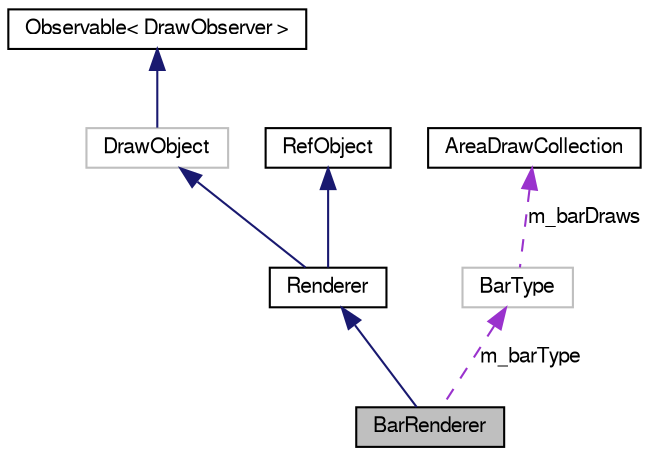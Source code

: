 digraph G
{
  bgcolor="transparent";
  edge [fontname="FreeSans",fontsize="10",labelfontname="FreeSans",labelfontsize="10"];
  node [fontname="FreeSans",fontsize="10",shape=record];
  Node1 [label="BarRenderer",height=0.2,width=0.4,color="black", fillcolor="grey75", style="filled" fontcolor="black"];
  Node2 -> Node1 [dir=back,color="midnightblue",fontsize="10",style="solid",fontname="FreeSans"];
  Node2 [label="Renderer",height=0.2,width=0.4,color="black",URL="$classRenderer.html"];
  Node3 -> Node2 [dir=back,color="midnightblue",fontsize="10",style="solid",fontname="FreeSans"];
  Node3 [label="DrawObject",height=0.2,width=0.4,color="grey75"];
  Node4 -> Node3 [dir=back,color="midnightblue",fontsize="10",style="solid",fontname="FreeSans"];
  Node4 [label="Observable\< DrawObserver \>",height=0.2,width=0.4,color="black",URL="$classObservable.html"];
  Node5 -> Node2 [dir=back,color="midnightblue",fontsize="10",style="solid",fontname="FreeSans"];
  Node5 [label="RefObject",height=0.2,width=0.4,color="black",URL="$classRefObject.html"];
  Node6 -> Node1 [dir=back,color="darkorchid3",fontsize="10",style="dashed",label="m_barType",fontname="FreeSans"];
  Node6 [label="BarType",height=0.2,width=0.4,color="grey75"];
  Node7 -> Node6 [dir=back,color="darkorchid3",fontsize="10",style="dashed",label="m_barDraws",fontname="FreeSans"];
  Node7 [label="AreaDrawCollection",height=0.2,width=0.4,color="black",URL="$classAreaDrawCollection.html"];
}
